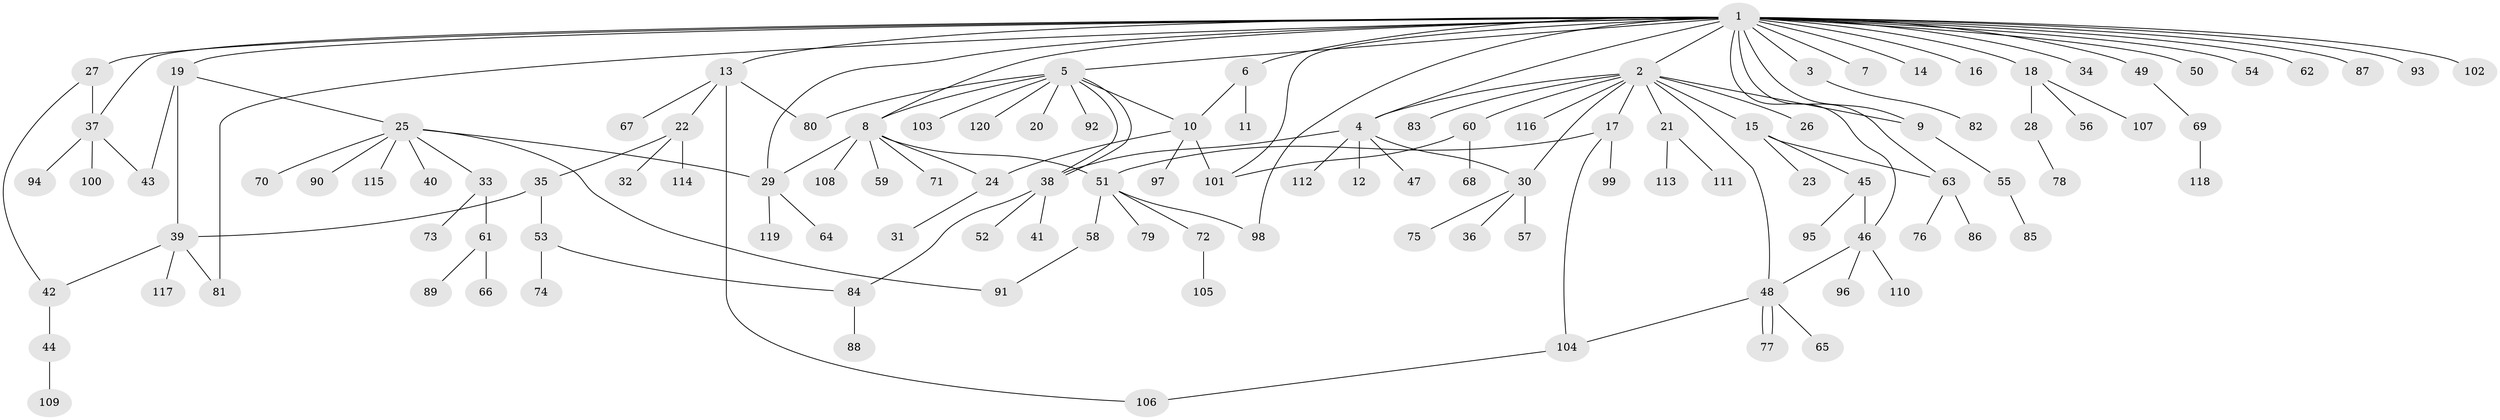 // Generated by graph-tools (version 1.1) at 2025/35/03/09/25 02:35:40]
// undirected, 120 vertices, 147 edges
graph export_dot {
graph [start="1"]
  node [color=gray90,style=filled];
  1;
  2;
  3;
  4;
  5;
  6;
  7;
  8;
  9;
  10;
  11;
  12;
  13;
  14;
  15;
  16;
  17;
  18;
  19;
  20;
  21;
  22;
  23;
  24;
  25;
  26;
  27;
  28;
  29;
  30;
  31;
  32;
  33;
  34;
  35;
  36;
  37;
  38;
  39;
  40;
  41;
  42;
  43;
  44;
  45;
  46;
  47;
  48;
  49;
  50;
  51;
  52;
  53;
  54;
  55;
  56;
  57;
  58;
  59;
  60;
  61;
  62;
  63;
  64;
  65;
  66;
  67;
  68;
  69;
  70;
  71;
  72;
  73;
  74;
  75;
  76;
  77;
  78;
  79;
  80;
  81;
  82;
  83;
  84;
  85;
  86;
  87;
  88;
  89;
  90;
  91;
  92;
  93;
  94;
  95;
  96;
  97;
  98;
  99;
  100;
  101;
  102;
  103;
  104;
  105;
  106;
  107;
  108;
  109;
  110;
  111;
  112;
  113;
  114;
  115;
  116;
  117;
  118;
  119;
  120;
  1 -- 2;
  1 -- 3;
  1 -- 4;
  1 -- 5;
  1 -- 6;
  1 -- 7;
  1 -- 8;
  1 -- 9;
  1 -- 13;
  1 -- 14;
  1 -- 16;
  1 -- 18;
  1 -- 19;
  1 -- 27;
  1 -- 29;
  1 -- 34;
  1 -- 37;
  1 -- 46;
  1 -- 49;
  1 -- 50;
  1 -- 54;
  1 -- 62;
  1 -- 63;
  1 -- 81;
  1 -- 87;
  1 -- 93;
  1 -- 98;
  1 -- 101;
  1 -- 102;
  2 -- 4;
  2 -- 9;
  2 -- 15;
  2 -- 17;
  2 -- 21;
  2 -- 26;
  2 -- 30;
  2 -- 48;
  2 -- 60;
  2 -- 83;
  2 -- 116;
  3 -- 82;
  4 -- 12;
  4 -- 30;
  4 -- 38;
  4 -- 47;
  4 -- 112;
  5 -- 8;
  5 -- 10;
  5 -- 20;
  5 -- 38;
  5 -- 38;
  5 -- 80;
  5 -- 92;
  5 -- 103;
  5 -- 120;
  6 -- 10;
  6 -- 11;
  8 -- 24;
  8 -- 29;
  8 -- 51;
  8 -- 59;
  8 -- 71;
  8 -- 108;
  9 -- 55;
  10 -- 24;
  10 -- 97;
  10 -- 101;
  13 -- 22;
  13 -- 67;
  13 -- 80;
  13 -- 106;
  15 -- 23;
  15 -- 45;
  15 -- 63;
  17 -- 51;
  17 -- 99;
  17 -- 104;
  18 -- 28;
  18 -- 56;
  18 -- 107;
  19 -- 25;
  19 -- 39;
  19 -- 43;
  21 -- 111;
  21 -- 113;
  22 -- 32;
  22 -- 35;
  22 -- 114;
  24 -- 31;
  25 -- 29;
  25 -- 33;
  25 -- 40;
  25 -- 70;
  25 -- 90;
  25 -- 91;
  25 -- 115;
  27 -- 37;
  27 -- 42;
  28 -- 78;
  29 -- 64;
  29 -- 119;
  30 -- 36;
  30 -- 57;
  30 -- 75;
  33 -- 61;
  33 -- 73;
  35 -- 39;
  35 -- 53;
  37 -- 43;
  37 -- 94;
  37 -- 100;
  38 -- 41;
  38 -- 52;
  38 -- 84;
  39 -- 42;
  39 -- 81;
  39 -- 117;
  42 -- 44;
  44 -- 109;
  45 -- 46;
  45 -- 95;
  46 -- 48;
  46 -- 96;
  46 -- 110;
  48 -- 65;
  48 -- 77;
  48 -- 77;
  48 -- 104;
  49 -- 69;
  51 -- 58;
  51 -- 72;
  51 -- 79;
  51 -- 98;
  53 -- 74;
  53 -- 84;
  55 -- 85;
  58 -- 91;
  60 -- 68;
  60 -- 101;
  61 -- 66;
  61 -- 89;
  63 -- 76;
  63 -- 86;
  69 -- 118;
  72 -- 105;
  84 -- 88;
  104 -- 106;
}
